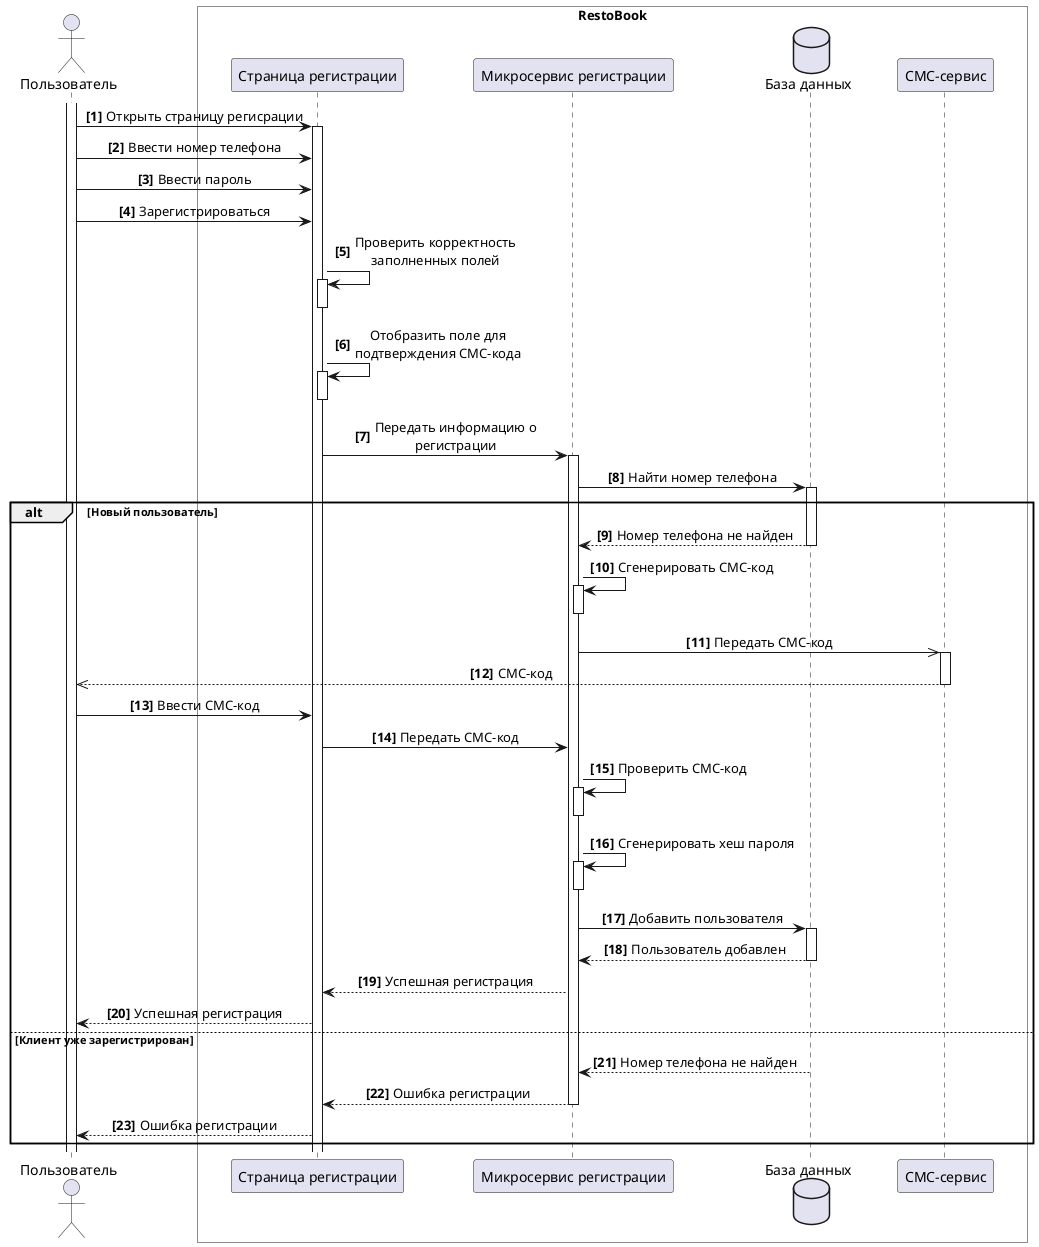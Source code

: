 @startuml

'hide footbox
skinparam {
    MaxMessageSize 200
}
skinparam sequence{
    ParticipantPadding 30
    MessageAlign center
}
autonumber "<b>[0]"

actor "Пользователь" as user
box "RestoBook" #transparent
    participant "Страница регистрации" as page
    participant "Микросервис регистрации" as service
    database "База данных" as db
    participant "СМС-сервис" as sms
    'participant "Приложение" as app
end box

user++
user -> page++: Открыть страницу регисрации
user -> page: Ввести номер телефона
user -> page: Ввести пароль
user -> page: Зарегистрироваться
page -> page++--: Проверить корректность заполненных полей
page -> page++--: Отобразить поле для подтверждения СМС-кода
page -> service++: Передать информацию о регистрации
service -> db++: Найти номер телефона
alt Новый пользователь
db --> service--: Номер телефона не найден
service -> service++--: Сгенерировать СМС-код
service ->> sms++: Передать СМС-код
sms -->> user--: СМС-код
user -> page: Ввести СМС-код
page -> service: Передать СМС-код
service -> service++--: Проверить СМС-код
service -> service++--: Сгенерировать хеш пароля
service -> db++: Добавить пользователя
db --> service--: Пользователь добавлен
service --> page: Успешная регистрация
page --> user: Успешная регистрация
else Клиент уже зарегистрирован
    db --> service--: Номер телефона не найден
    service --> page--: Ошибка регистрации
    page --> user: Ошибка регистрации
end
@enduml